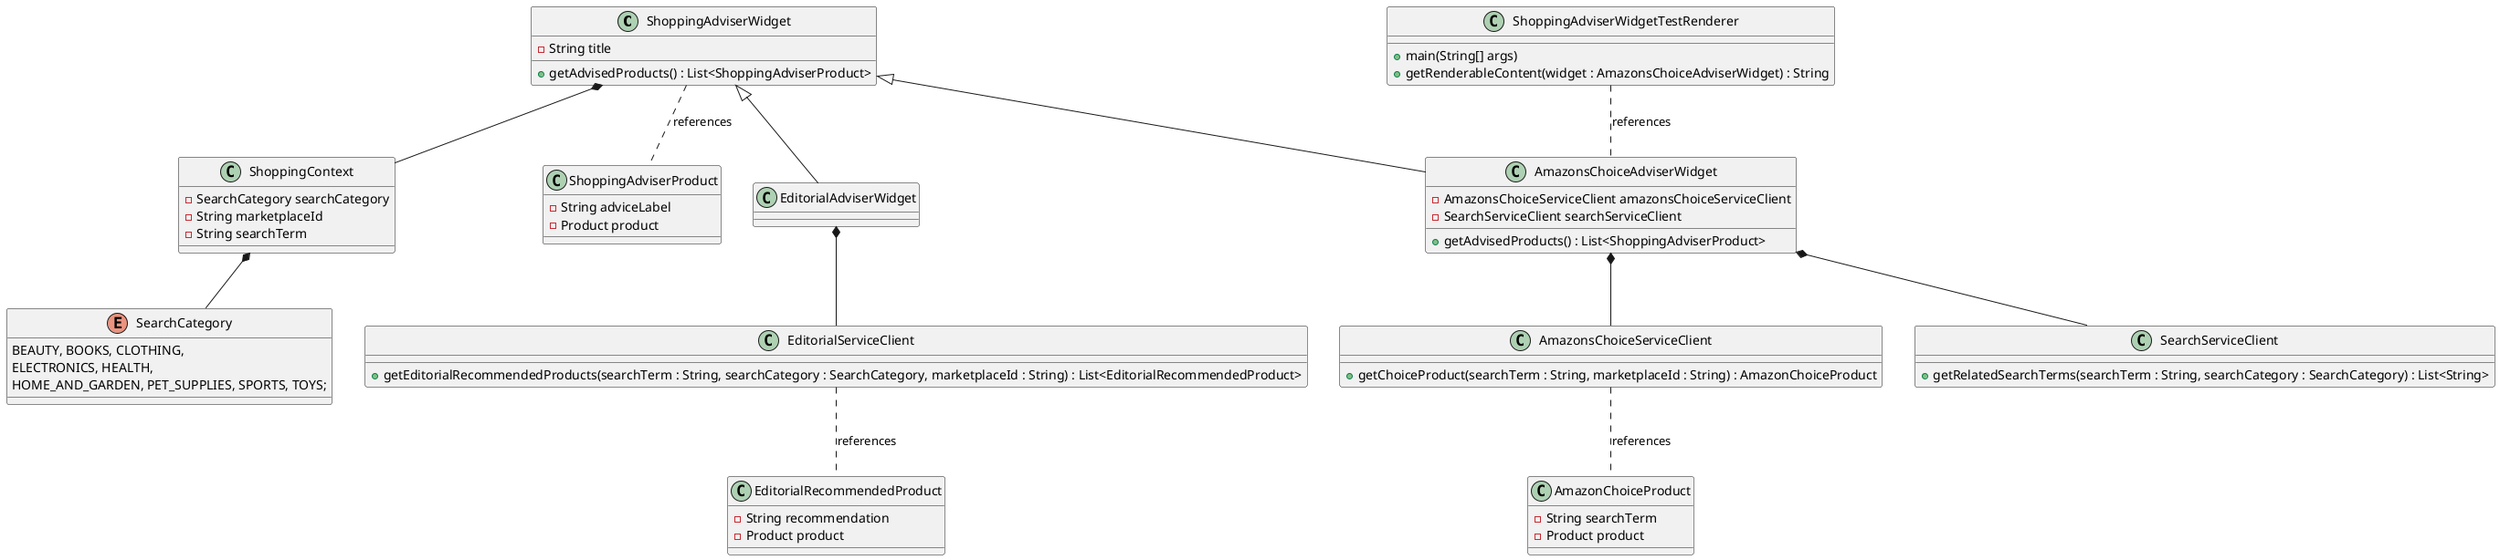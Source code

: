 @startuml
class ShoppingAdviserWidget {
  - String title

  + getAdvisedProducts() : List<ShoppingAdviserProduct>
}

class AmazonsChoiceAdviserWidget {
  - AmazonsChoiceServiceClient amazonsChoiceServiceClient
  - SearchServiceClient searchServiceClient
  + getAdvisedProducts() : List<ShoppingAdviserProduct>
}

class ShoppingContext {
  - SearchCategory searchCategory
  - String marketplaceId
  - String searchTerm
}

class ShoppingAdviserProduct {
  - String adviceLabel
  - Product product
}

class AmazonsChoiceServiceClient {
  + getChoiceProduct(searchTerm : String, marketplaceId : String) : AmazonChoiceProduct
}

class AmazonChoiceProduct {
  - String searchTerm
  - Product product
}

class SearchServiceClient {
  + getRelatedSearchTerms(searchTerm : String, searchCategory : SearchCategory) : List<String>
}

class EditorialServiceClient {
  + getEditorialRecommendedProducts(searchTerm : String, searchCategory : SearchCategory, marketplaceId : String) : List<EditorialRecommendedProduct>
}

class EditorialRecommendedProduct {
  - String recommendation
  - Product product
}

enum SearchCategory {
  BEAUTY, BOOKS, CLOTHING,
  ELECTRONICS, HEALTH,
  HOME_AND_GARDEN, PET_SUPPLIES, SPORTS, TOYS;
}

class ShoppingAdviserWidgetTestRenderer {
  + main(String[] args)
  + getRenderableContent(widget : AmazonsChoiceAdviserWidget) : String
}
class EditorialAdviserWidget{
}

ShoppingAdviserWidget *-- ShoppingContext
ShoppingAdviserWidget <|-- AmazonsChoiceAdviserWidget
AmazonsChoiceAdviserWidget *-- SearchServiceClient
AmazonsChoiceAdviserWidget *-- AmazonsChoiceServiceClient
ShoppingAdviserWidget -. ShoppingAdviserProduct: references
EditorialServiceClient -. EditorialRecommendedProduct: references
AmazonsChoiceServiceClient -. AmazonChoiceProduct: references
ShoppingAdviserWidgetTestRenderer -. AmazonsChoiceAdviserWidget: references
ShoppingContext *-- SearchCategory
ShoppingAdviserWidget <|-- EditorialAdviserWidget
EditorialAdviserWidget *-- EditorialServiceClient
@enduml